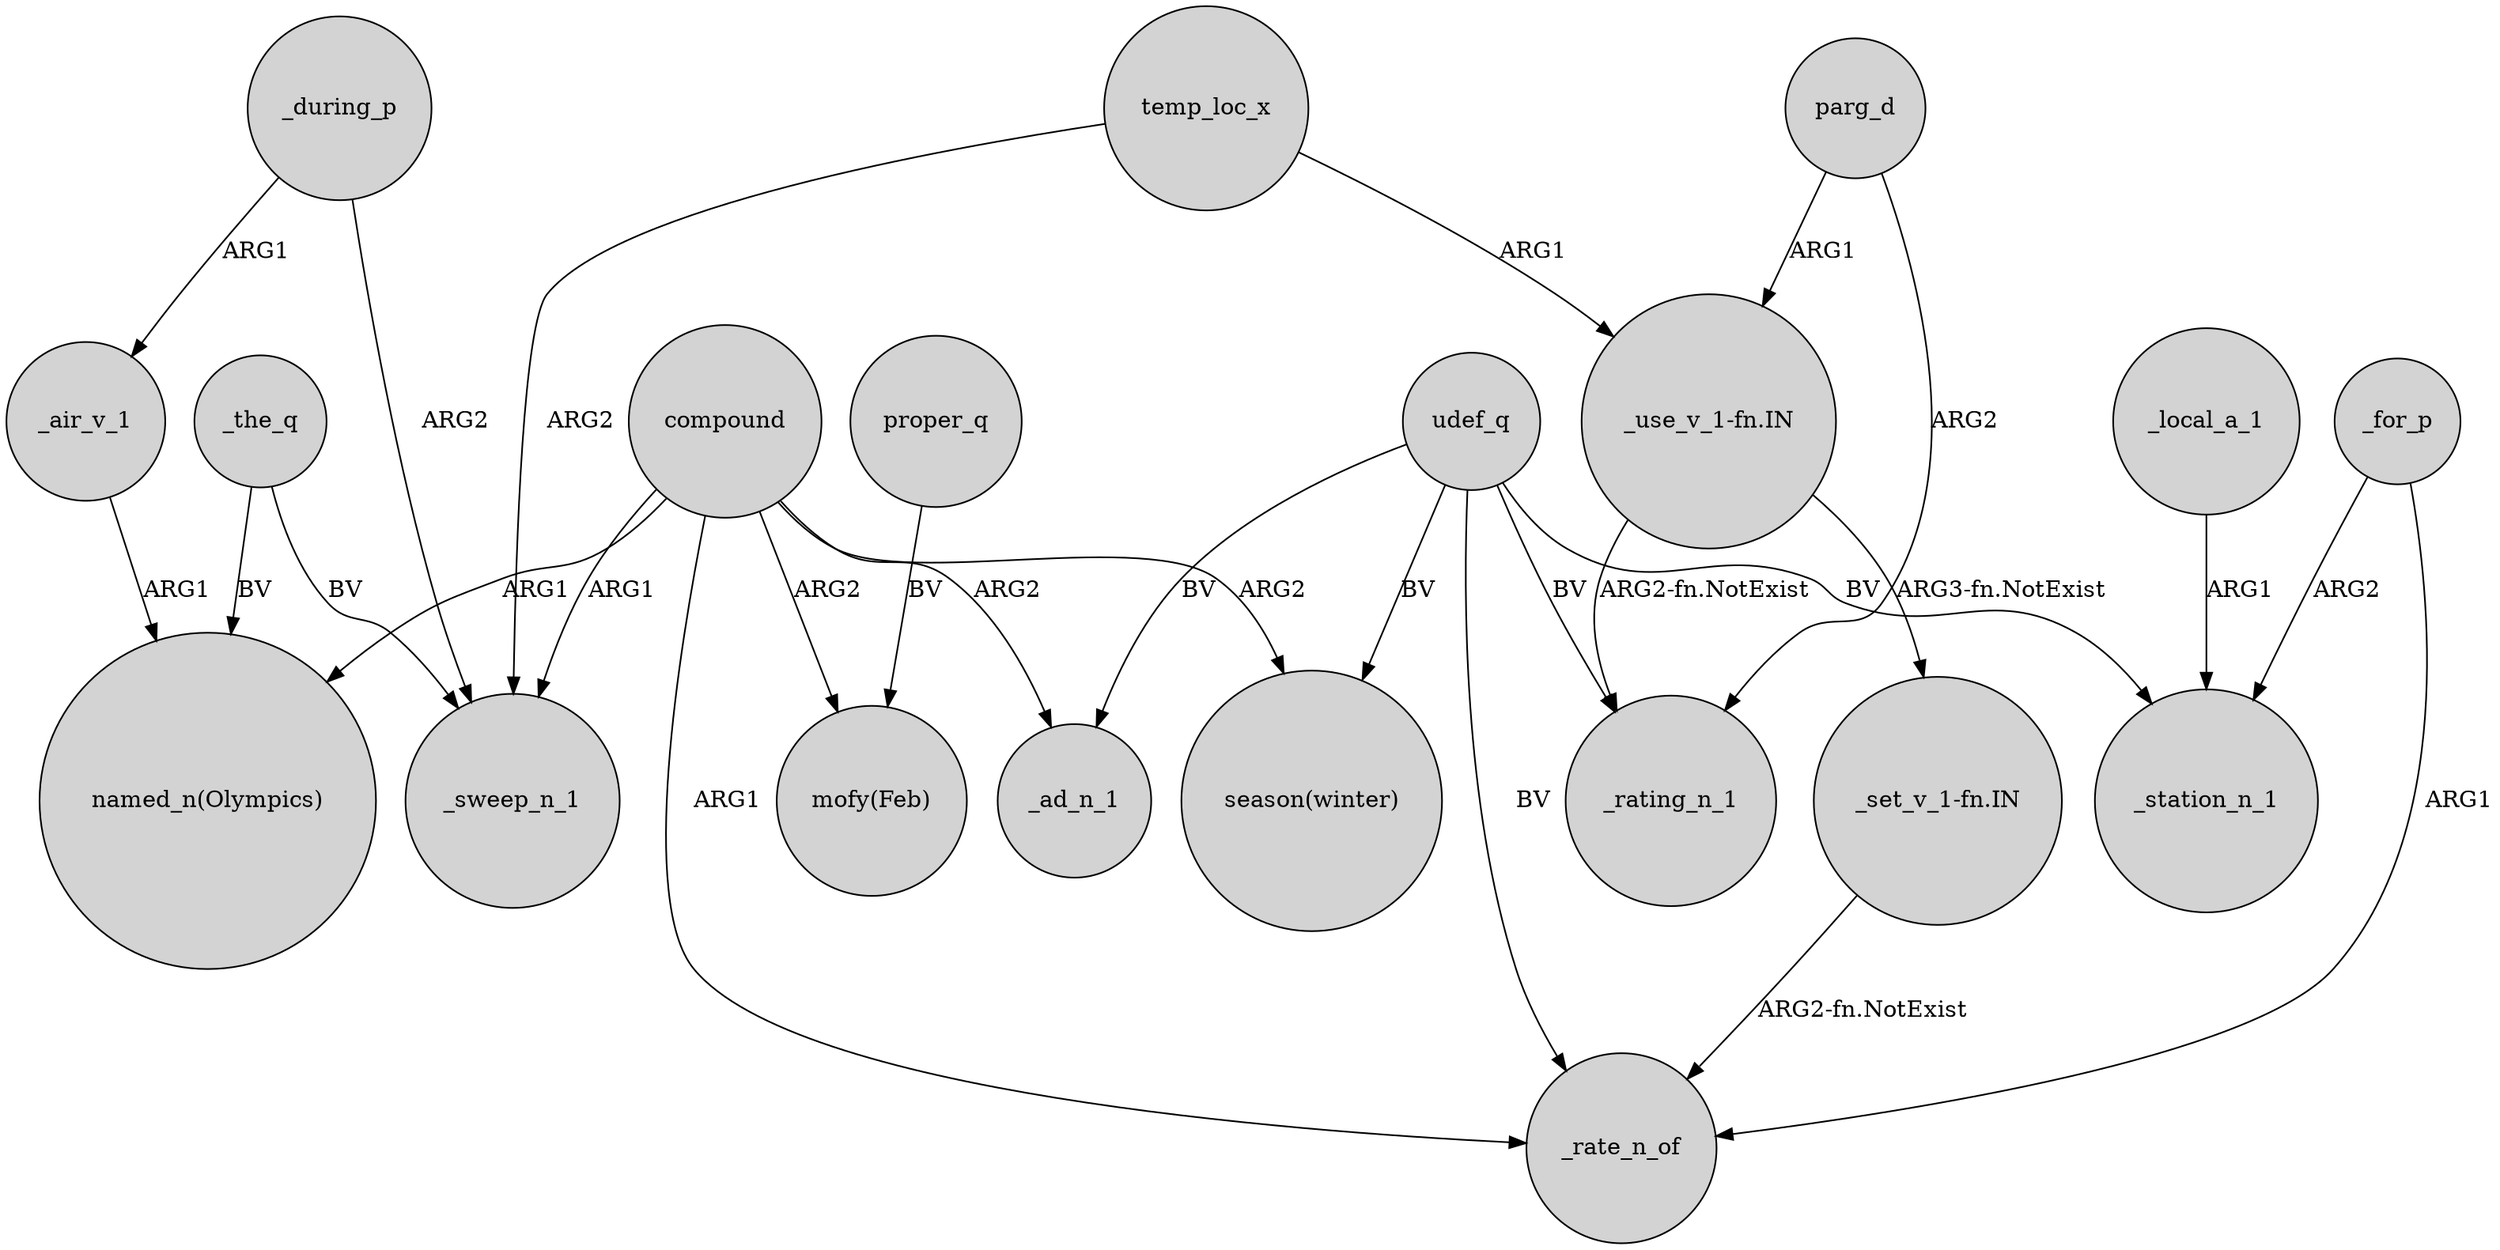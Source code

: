 digraph {
	node [shape=circle style=filled]
	compound -> _sweep_n_1 [label=ARG1]
	_the_q -> "named_n(Olympics)" [label=BV]
	compound -> _ad_n_1 [label=ARG2]
	_for_p -> _station_n_1 [label=ARG2]
	udef_q -> _rating_n_1 [label=BV]
	_for_p -> _rate_n_of [label=ARG1]
	compound -> _rate_n_of [label=ARG1]
	temp_loc_x -> "_use_v_1-fn.IN" [label=ARG1]
	"_use_v_1-fn.IN" -> "_set_v_1-fn.IN" [label="ARG3-fn.NotExist"]
	udef_q -> _rate_n_of [label=BV]
	compound -> "season(winter)" [label=ARG2]
	"_set_v_1-fn.IN" -> _rate_n_of [label="ARG2-fn.NotExist"]
	_local_a_1 -> _station_n_1 [label=ARG1]
	compound -> "named_n(Olympics)" [label=ARG1]
	parg_d -> "_use_v_1-fn.IN" [label=ARG1]
	_during_p -> _sweep_n_1 [label=ARG2]
	proper_q -> "mofy(Feb)" [label=BV]
	udef_q -> "season(winter)" [label=BV]
	_during_p -> _air_v_1 [label=ARG1]
	parg_d -> _rating_n_1 [label=ARG2]
	temp_loc_x -> _sweep_n_1 [label=ARG2]
	udef_q -> _ad_n_1 [label=BV]
	udef_q -> _station_n_1 [label=BV]
	_air_v_1 -> "named_n(Olympics)" [label=ARG1]
	"_use_v_1-fn.IN" -> _rating_n_1 [label="ARG2-fn.NotExist"]
	_the_q -> _sweep_n_1 [label=BV]
	compound -> "mofy(Feb)" [label=ARG2]
}

